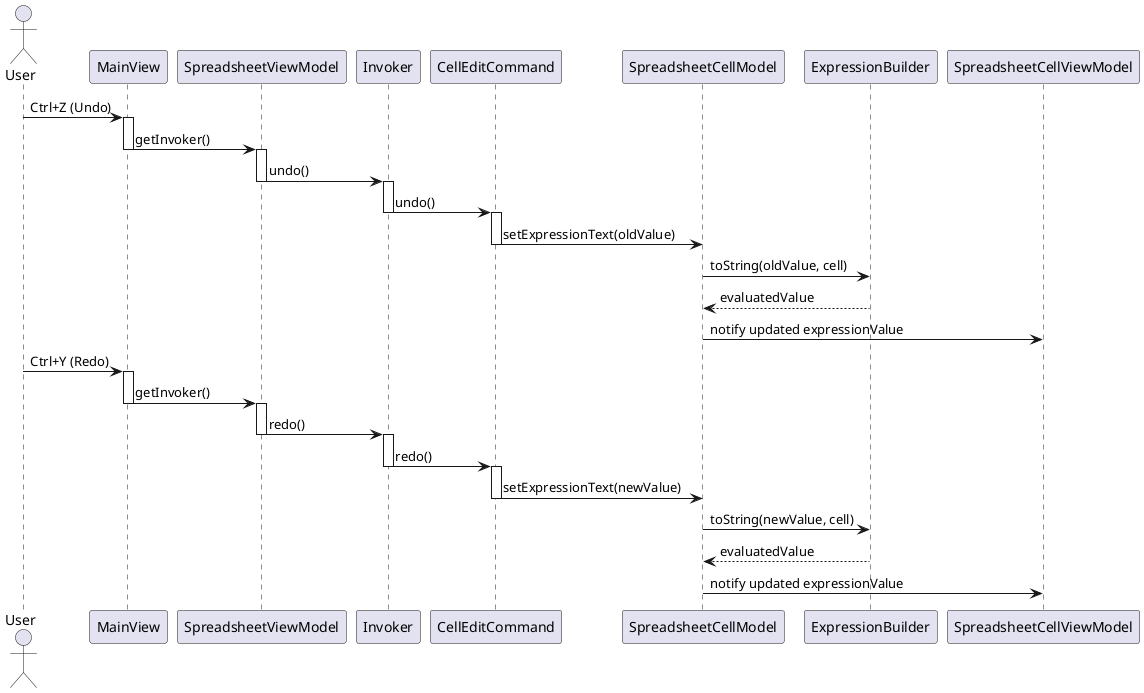 @startuml
actor User

User -> MainView : Ctrl+Z (Undo)
activate MainView
MainView -> SpreadsheetViewModel : getInvoker()
deactivate MainView

activate SpreadsheetViewModel
SpreadsheetViewModel -> Invoker : undo()
deactivate SpreadsheetViewModel

activate Invoker
Invoker -> CellEditCommand : undo()
deactivate Invoker

activate CellEditCommand
CellEditCommand -> SpreadsheetCellModel : setExpressionText(oldValue)
deactivate CellEditCommand

SpreadsheetCellModel -> ExpressionBuilder : toString(oldValue, cell)
ExpressionBuilder --> SpreadsheetCellModel : evaluatedValue
SpreadsheetCellModel -> SpreadsheetCellViewModel : notify updated expressionValue

User -> MainView : Ctrl+Y (Redo)
activate MainView
MainView -> SpreadsheetViewModel : getInvoker()
deactivate MainView

activate SpreadsheetViewModel
SpreadsheetViewModel -> Invoker : redo()
deactivate SpreadsheetViewModel

activate Invoker
Invoker -> CellEditCommand : redo()
deactivate Invoker

activate CellEditCommand
CellEditCommand -> SpreadsheetCellModel : setExpressionText(newValue)
deactivate CellEditCommand

SpreadsheetCellModel -> ExpressionBuilder : toString(newValue, cell)
ExpressionBuilder --> SpreadsheetCellModel : evaluatedValue
SpreadsheetCellModel -> SpreadsheetCellViewModel : notify updated expressionValue
@enduml